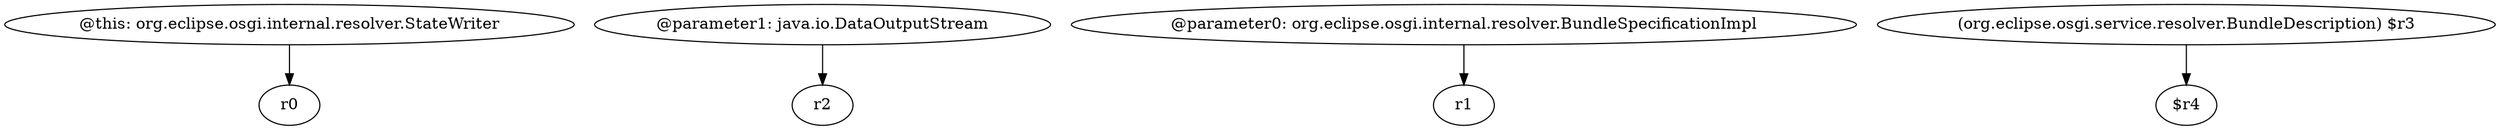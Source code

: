 digraph g {
0[label="@this: org.eclipse.osgi.internal.resolver.StateWriter"]
1[label="r0"]
0->1[label=""]
2[label="@parameter1: java.io.DataOutputStream"]
3[label="r2"]
2->3[label=""]
4[label="@parameter0: org.eclipse.osgi.internal.resolver.BundleSpecificationImpl"]
5[label="r1"]
4->5[label=""]
6[label="(org.eclipse.osgi.service.resolver.BundleDescription) $r3"]
7[label="$r4"]
6->7[label=""]
}